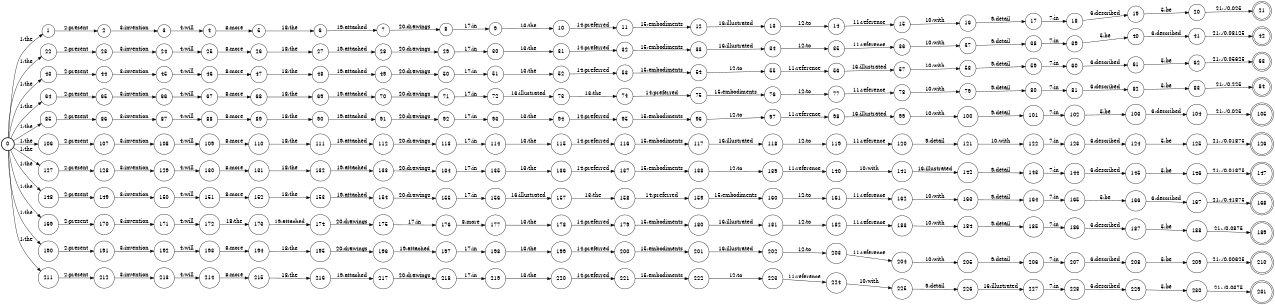 digraph FST {
rankdir = LR;
size = "8.5,11";
label = "";
center = 1;
orientation = Portrait;
ranksep = "0.4";
nodesep = "0.25";
0 [label = "0", shape = circle, style = bold, fontsize = 14]
	0 -> 1 [label = "1:the", fontsize = 14];
	0 -> 22 [label = "1:the", fontsize = 14];
	0 -> 43 [label = "1:the", fontsize = 14];
	0 -> 64 [label = "1:the", fontsize = 14];
	0 -> 85 [label = "1:the", fontsize = 14];
	0 -> 106 [label = "1:the", fontsize = 14];
	0 -> 127 [label = "1:the", fontsize = 14];
	0 -> 148 [label = "1:the", fontsize = 14];
	0 -> 169 [label = "1:the", fontsize = 14];
	0 -> 190 [label = "1:the", fontsize = 14];
	0 -> 211 [label = "1:the", fontsize = 14];
1 [label = "1", shape = circle, style = solid, fontsize = 14]
	1 -> 2 [label = "2:present", fontsize = 14];
2 [label = "2", shape = circle, style = solid, fontsize = 14]
	2 -> 3 [label = "3:invention", fontsize = 14];
3 [label = "3", shape = circle, style = solid, fontsize = 14]
	3 -> 4 [label = "4:will", fontsize = 14];
4 [label = "4", shape = circle, style = solid, fontsize = 14]
	4 -> 5 [label = "8:more", fontsize = 14];
5 [label = "5", shape = circle, style = solid, fontsize = 14]
	5 -> 6 [label = "18:the", fontsize = 14];
6 [label = "6", shape = circle, style = solid, fontsize = 14]
	6 -> 7 [label = "19:attached", fontsize = 14];
7 [label = "7", shape = circle, style = solid, fontsize = 14]
	7 -> 8 [label = "20:drawings", fontsize = 14];
8 [label = "8", shape = circle, style = solid, fontsize = 14]
	8 -> 9 [label = "17:in", fontsize = 14];
9 [label = "9", shape = circle, style = solid, fontsize = 14]
	9 -> 10 [label = "13:the", fontsize = 14];
10 [label = "10", shape = circle, style = solid, fontsize = 14]
	10 -> 11 [label = "14:preferred", fontsize = 14];
11 [label = "11", shape = circle, style = solid, fontsize = 14]
	11 -> 12 [label = "15:embodiments", fontsize = 14];
12 [label = "12", shape = circle, style = solid, fontsize = 14]
	12 -> 13 [label = "16:illustrated", fontsize = 14];
13 [label = "13", shape = circle, style = solid, fontsize = 14]
	13 -> 14 [label = "12:to", fontsize = 14];
14 [label = "14", shape = circle, style = solid, fontsize = 14]
	14 -> 15 [label = "11:reference", fontsize = 14];
15 [label = "15", shape = circle, style = solid, fontsize = 14]
	15 -> 16 [label = "10:with", fontsize = 14];
16 [label = "16", shape = circle, style = solid, fontsize = 14]
	16 -> 17 [label = "9:detail", fontsize = 14];
17 [label = "17", shape = circle, style = solid, fontsize = 14]
	17 -> 18 [label = "7:in", fontsize = 14];
18 [label = "18", shape = circle, style = solid, fontsize = 14]
	18 -> 19 [label = "6:described", fontsize = 14];
19 [label = "19", shape = circle, style = solid, fontsize = 14]
	19 -> 20 [label = "5:be", fontsize = 14];
20 [label = "20", shape = circle, style = solid, fontsize = 14]
	20 -> 21 [label = "21:./0.025", fontsize = 14];
21 [label = "21", shape = doublecircle, style = solid, fontsize = 14]
22 [label = "22", shape = circle, style = solid, fontsize = 14]
	22 -> 23 [label = "2:present", fontsize = 14];
23 [label = "23", shape = circle, style = solid, fontsize = 14]
	23 -> 24 [label = "3:invention", fontsize = 14];
24 [label = "24", shape = circle, style = solid, fontsize = 14]
	24 -> 25 [label = "4:will", fontsize = 14];
25 [label = "25", shape = circle, style = solid, fontsize = 14]
	25 -> 26 [label = "8:more", fontsize = 14];
26 [label = "26", shape = circle, style = solid, fontsize = 14]
	26 -> 27 [label = "18:the", fontsize = 14];
27 [label = "27", shape = circle, style = solid, fontsize = 14]
	27 -> 28 [label = "19:attached", fontsize = 14];
28 [label = "28", shape = circle, style = solid, fontsize = 14]
	28 -> 29 [label = "20:drawings", fontsize = 14];
29 [label = "29", shape = circle, style = solid, fontsize = 14]
	29 -> 30 [label = "17:in", fontsize = 14];
30 [label = "30", shape = circle, style = solid, fontsize = 14]
	30 -> 31 [label = "13:the", fontsize = 14];
31 [label = "31", shape = circle, style = solid, fontsize = 14]
	31 -> 32 [label = "14:preferred", fontsize = 14];
32 [label = "32", shape = circle, style = solid, fontsize = 14]
	32 -> 33 [label = "15:embodiments", fontsize = 14];
33 [label = "33", shape = circle, style = solid, fontsize = 14]
	33 -> 34 [label = "16:illustrated", fontsize = 14];
34 [label = "34", shape = circle, style = solid, fontsize = 14]
	34 -> 35 [label = "12:to", fontsize = 14];
35 [label = "35", shape = circle, style = solid, fontsize = 14]
	35 -> 36 [label = "11:reference", fontsize = 14];
36 [label = "36", shape = circle, style = solid, fontsize = 14]
	36 -> 37 [label = "10:with", fontsize = 14];
37 [label = "37", shape = circle, style = solid, fontsize = 14]
	37 -> 38 [label = "9:detail", fontsize = 14];
38 [label = "38", shape = circle, style = solid, fontsize = 14]
	38 -> 39 [label = "7:in", fontsize = 14];
39 [label = "39", shape = circle, style = solid, fontsize = 14]
	39 -> 40 [label = "5:be", fontsize = 14];
40 [label = "40", shape = circle, style = solid, fontsize = 14]
	40 -> 41 [label = "6:described", fontsize = 14];
41 [label = "41", shape = circle, style = solid, fontsize = 14]
	41 -> 42 [label = "21:./0.08125", fontsize = 14];
42 [label = "42", shape = doublecircle, style = solid, fontsize = 14]
43 [label = "43", shape = circle, style = solid, fontsize = 14]
	43 -> 44 [label = "2:present", fontsize = 14];
44 [label = "44", shape = circle, style = solid, fontsize = 14]
	44 -> 45 [label = "3:invention", fontsize = 14];
45 [label = "45", shape = circle, style = solid, fontsize = 14]
	45 -> 46 [label = "4:will", fontsize = 14];
46 [label = "46", shape = circle, style = solid, fontsize = 14]
	46 -> 47 [label = "8:more", fontsize = 14];
47 [label = "47", shape = circle, style = solid, fontsize = 14]
	47 -> 48 [label = "18:the", fontsize = 14];
48 [label = "48", shape = circle, style = solid, fontsize = 14]
	48 -> 49 [label = "19:attached", fontsize = 14];
49 [label = "49", shape = circle, style = solid, fontsize = 14]
	49 -> 50 [label = "20:drawings", fontsize = 14];
50 [label = "50", shape = circle, style = solid, fontsize = 14]
	50 -> 51 [label = "17:in", fontsize = 14];
51 [label = "51", shape = circle, style = solid, fontsize = 14]
	51 -> 52 [label = "13:the", fontsize = 14];
52 [label = "52", shape = circle, style = solid, fontsize = 14]
	52 -> 53 [label = "14:preferred", fontsize = 14];
53 [label = "53", shape = circle, style = solid, fontsize = 14]
	53 -> 54 [label = "15:embodiments", fontsize = 14];
54 [label = "54", shape = circle, style = solid, fontsize = 14]
	54 -> 55 [label = "12:to", fontsize = 14];
55 [label = "55", shape = circle, style = solid, fontsize = 14]
	55 -> 56 [label = "11:reference", fontsize = 14];
56 [label = "56", shape = circle, style = solid, fontsize = 14]
	56 -> 57 [label = "16:illustrated", fontsize = 14];
57 [label = "57", shape = circle, style = solid, fontsize = 14]
	57 -> 58 [label = "10:with", fontsize = 14];
58 [label = "58", shape = circle, style = solid, fontsize = 14]
	58 -> 59 [label = "9:detail", fontsize = 14];
59 [label = "59", shape = circle, style = solid, fontsize = 14]
	59 -> 60 [label = "7:in", fontsize = 14];
60 [label = "60", shape = circle, style = solid, fontsize = 14]
	60 -> 61 [label = "6:described", fontsize = 14];
61 [label = "61", shape = circle, style = solid, fontsize = 14]
	61 -> 62 [label = "5:be", fontsize = 14];
62 [label = "62", shape = circle, style = solid, fontsize = 14]
	62 -> 63 [label = "21:./0.05625", fontsize = 14];
63 [label = "63", shape = doublecircle, style = solid, fontsize = 14]
64 [label = "64", shape = circle, style = solid, fontsize = 14]
	64 -> 65 [label = "2:present", fontsize = 14];
65 [label = "65", shape = circle, style = solid, fontsize = 14]
	65 -> 66 [label = "3:invention", fontsize = 14];
66 [label = "66", shape = circle, style = solid, fontsize = 14]
	66 -> 67 [label = "4:will", fontsize = 14];
67 [label = "67", shape = circle, style = solid, fontsize = 14]
	67 -> 68 [label = "8:more", fontsize = 14];
68 [label = "68", shape = circle, style = solid, fontsize = 14]
	68 -> 69 [label = "18:the", fontsize = 14];
69 [label = "69", shape = circle, style = solid, fontsize = 14]
	69 -> 70 [label = "19:attached", fontsize = 14];
70 [label = "70", shape = circle, style = solid, fontsize = 14]
	70 -> 71 [label = "20:drawings", fontsize = 14];
71 [label = "71", shape = circle, style = solid, fontsize = 14]
	71 -> 72 [label = "17:in", fontsize = 14];
72 [label = "72", shape = circle, style = solid, fontsize = 14]
	72 -> 73 [label = "16:illustrated", fontsize = 14];
73 [label = "73", shape = circle, style = solid, fontsize = 14]
	73 -> 74 [label = "13:the", fontsize = 14];
74 [label = "74", shape = circle, style = solid, fontsize = 14]
	74 -> 75 [label = "14:preferred", fontsize = 14];
75 [label = "75", shape = circle, style = solid, fontsize = 14]
	75 -> 76 [label = "15:embodiments", fontsize = 14];
76 [label = "76", shape = circle, style = solid, fontsize = 14]
	76 -> 77 [label = "12:to", fontsize = 14];
77 [label = "77", shape = circle, style = solid, fontsize = 14]
	77 -> 78 [label = "11:reference", fontsize = 14];
78 [label = "78", shape = circle, style = solid, fontsize = 14]
	78 -> 79 [label = "10:with", fontsize = 14];
79 [label = "79", shape = circle, style = solid, fontsize = 14]
	79 -> 80 [label = "9:detail", fontsize = 14];
80 [label = "80", shape = circle, style = solid, fontsize = 14]
	80 -> 81 [label = "7:in", fontsize = 14];
81 [label = "81", shape = circle, style = solid, fontsize = 14]
	81 -> 82 [label = "6:described", fontsize = 14];
82 [label = "82", shape = circle, style = solid, fontsize = 14]
	82 -> 83 [label = "5:be", fontsize = 14];
83 [label = "83", shape = circle, style = solid, fontsize = 14]
	83 -> 84 [label = "21:./0.225", fontsize = 14];
84 [label = "84", shape = doublecircle, style = solid, fontsize = 14]
85 [label = "85", shape = circle, style = solid, fontsize = 14]
	85 -> 86 [label = "2:present", fontsize = 14];
86 [label = "86", shape = circle, style = solid, fontsize = 14]
	86 -> 87 [label = "3:invention", fontsize = 14];
87 [label = "87", shape = circle, style = solid, fontsize = 14]
	87 -> 88 [label = "4:will", fontsize = 14];
88 [label = "88", shape = circle, style = solid, fontsize = 14]
	88 -> 89 [label = "8:more", fontsize = 14];
89 [label = "89", shape = circle, style = solid, fontsize = 14]
	89 -> 90 [label = "18:the", fontsize = 14];
90 [label = "90", shape = circle, style = solid, fontsize = 14]
	90 -> 91 [label = "19:attached", fontsize = 14];
91 [label = "91", shape = circle, style = solid, fontsize = 14]
	91 -> 92 [label = "20:drawings", fontsize = 14];
92 [label = "92", shape = circle, style = solid, fontsize = 14]
	92 -> 93 [label = "17:in", fontsize = 14];
93 [label = "93", shape = circle, style = solid, fontsize = 14]
	93 -> 94 [label = "13:the", fontsize = 14];
94 [label = "94", shape = circle, style = solid, fontsize = 14]
	94 -> 95 [label = "14:preferred", fontsize = 14];
95 [label = "95", shape = circle, style = solid, fontsize = 14]
	95 -> 96 [label = "15:embodiments", fontsize = 14];
96 [label = "96", shape = circle, style = solid, fontsize = 14]
	96 -> 97 [label = "12:to", fontsize = 14];
97 [label = "97", shape = circle, style = solid, fontsize = 14]
	97 -> 98 [label = "11:reference", fontsize = 14];
98 [label = "98", shape = circle, style = solid, fontsize = 14]
	98 -> 99 [label = "16:illustrated", fontsize = 14];
99 [label = "99", shape = circle, style = solid, fontsize = 14]
	99 -> 100 [label = "10:with", fontsize = 14];
100 [label = "100", shape = circle, style = solid, fontsize = 14]
	100 -> 101 [label = "9:detail", fontsize = 14];
101 [label = "101", shape = circle, style = solid, fontsize = 14]
	101 -> 102 [label = "7:in", fontsize = 14];
102 [label = "102", shape = circle, style = solid, fontsize = 14]
	102 -> 103 [label = "5:be", fontsize = 14];
103 [label = "103", shape = circle, style = solid, fontsize = 14]
	103 -> 104 [label = "6:described", fontsize = 14];
104 [label = "104", shape = circle, style = solid, fontsize = 14]
	104 -> 105 [label = "21:./0.025", fontsize = 14];
105 [label = "105", shape = doublecircle, style = solid, fontsize = 14]
106 [label = "106", shape = circle, style = solid, fontsize = 14]
	106 -> 107 [label = "2:present", fontsize = 14];
107 [label = "107", shape = circle, style = solid, fontsize = 14]
	107 -> 108 [label = "3:invention", fontsize = 14];
108 [label = "108", shape = circle, style = solid, fontsize = 14]
	108 -> 109 [label = "4:will", fontsize = 14];
109 [label = "109", shape = circle, style = solid, fontsize = 14]
	109 -> 110 [label = "8:more", fontsize = 14];
110 [label = "110", shape = circle, style = solid, fontsize = 14]
	110 -> 111 [label = "18:the", fontsize = 14];
111 [label = "111", shape = circle, style = solid, fontsize = 14]
	111 -> 112 [label = "19:attached", fontsize = 14];
112 [label = "112", shape = circle, style = solid, fontsize = 14]
	112 -> 113 [label = "20:drawings", fontsize = 14];
113 [label = "113", shape = circle, style = solid, fontsize = 14]
	113 -> 114 [label = "17:in", fontsize = 14];
114 [label = "114", shape = circle, style = solid, fontsize = 14]
	114 -> 115 [label = "13:the", fontsize = 14];
115 [label = "115", shape = circle, style = solid, fontsize = 14]
	115 -> 116 [label = "14:preferred", fontsize = 14];
116 [label = "116", shape = circle, style = solid, fontsize = 14]
	116 -> 117 [label = "15:embodiments", fontsize = 14];
117 [label = "117", shape = circle, style = solid, fontsize = 14]
	117 -> 118 [label = "16:illustrated", fontsize = 14];
118 [label = "118", shape = circle, style = solid, fontsize = 14]
	118 -> 119 [label = "12:to", fontsize = 14];
119 [label = "119", shape = circle, style = solid, fontsize = 14]
	119 -> 120 [label = "11:reference", fontsize = 14];
120 [label = "120", shape = circle, style = solid, fontsize = 14]
	120 -> 121 [label = "9:detail", fontsize = 14];
121 [label = "121", shape = circle, style = solid, fontsize = 14]
	121 -> 122 [label = "10:with", fontsize = 14];
122 [label = "122", shape = circle, style = solid, fontsize = 14]
	122 -> 123 [label = "7:in", fontsize = 14];
123 [label = "123", shape = circle, style = solid, fontsize = 14]
	123 -> 124 [label = "6:described", fontsize = 14];
124 [label = "124", shape = circle, style = solid, fontsize = 14]
	124 -> 125 [label = "5:be", fontsize = 14];
125 [label = "125", shape = circle, style = solid, fontsize = 14]
	125 -> 126 [label = "21:./0.01875", fontsize = 14];
126 [label = "126", shape = doublecircle, style = solid, fontsize = 14]
127 [label = "127", shape = circle, style = solid, fontsize = 14]
	127 -> 128 [label = "2:present", fontsize = 14];
128 [label = "128", shape = circle, style = solid, fontsize = 14]
	128 -> 129 [label = "3:invention", fontsize = 14];
129 [label = "129", shape = circle, style = solid, fontsize = 14]
	129 -> 130 [label = "4:will", fontsize = 14];
130 [label = "130", shape = circle, style = solid, fontsize = 14]
	130 -> 131 [label = "8:more", fontsize = 14];
131 [label = "131", shape = circle, style = solid, fontsize = 14]
	131 -> 132 [label = "18:the", fontsize = 14];
132 [label = "132", shape = circle, style = solid, fontsize = 14]
	132 -> 133 [label = "19:attached", fontsize = 14];
133 [label = "133", shape = circle, style = solid, fontsize = 14]
	133 -> 134 [label = "20:drawings", fontsize = 14];
134 [label = "134", shape = circle, style = solid, fontsize = 14]
	134 -> 135 [label = "17:in", fontsize = 14];
135 [label = "135", shape = circle, style = solid, fontsize = 14]
	135 -> 136 [label = "13:the", fontsize = 14];
136 [label = "136", shape = circle, style = solid, fontsize = 14]
	136 -> 137 [label = "14:preferred", fontsize = 14];
137 [label = "137", shape = circle, style = solid, fontsize = 14]
	137 -> 138 [label = "15:embodiments", fontsize = 14];
138 [label = "138", shape = circle, style = solid, fontsize = 14]
	138 -> 139 [label = "12:to", fontsize = 14];
139 [label = "139", shape = circle, style = solid, fontsize = 14]
	139 -> 140 [label = "11:reference", fontsize = 14];
140 [label = "140", shape = circle, style = solid, fontsize = 14]
	140 -> 141 [label = "10:with", fontsize = 14];
141 [label = "141", shape = circle, style = solid, fontsize = 14]
	141 -> 142 [label = "16:illustrated", fontsize = 14];
142 [label = "142", shape = circle, style = solid, fontsize = 14]
	142 -> 143 [label = "9:detail", fontsize = 14];
143 [label = "143", shape = circle, style = solid, fontsize = 14]
	143 -> 144 [label = "7:in", fontsize = 14];
144 [label = "144", shape = circle, style = solid, fontsize = 14]
	144 -> 145 [label = "6:described", fontsize = 14];
145 [label = "145", shape = circle, style = solid, fontsize = 14]
	145 -> 146 [label = "5:be", fontsize = 14];
146 [label = "146", shape = circle, style = solid, fontsize = 14]
	146 -> 147 [label = "21:./0.01875", fontsize = 14];
147 [label = "147", shape = doublecircle, style = solid, fontsize = 14]
148 [label = "148", shape = circle, style = solid, fontsize = 14]
	148 -> 149 [label = "2:present", fontsize = 14];
149 [label = "149", shape = circle, style = solid, fontsize = 14]
	149 -> 150 [label = "3:invention", fontsize = 14];
150 [label = "150", shape = circle, style = solid, fontsize = 14]
	150 -> 151 [label = "4:will", fontsize = 14];
151 [label = "151", shape = circle, style = solid, fontsize = 14]
	151 -> 152 [label = "8:more", fontsize = 14];
152 [label = "152", shape = circle, style = solid, fontsize = 14]
	152 -> 153 [label = "18:the", fontsize = 14];
153 [label = "153", shape = circle, style = solid, fontsize = 14]
	153 -> 154 [label = "19:attached", fontsize = 14];
154 [label = "154", shape = circle, style = solid, fontsize = 14]
	154 -> 155 [label = "20:drawings", fontsize = 14];
155 [label = "155", shape = circle, style = solid, fontsize = 14]
	155 -> 156 [label = "17:in", fontsize = 14];
156 [label = "156", shape = circle, style = solid, fontsize = 14]
	156 -> 157 [label = "16:illustrated", fontsize = 14];
157 [label = "157", shape = circle, style = solid, fontsize = 14]
	157 -> 158 [label = "13:the", fontsize = 14];
158 [label = "158", shape = circle, style = solid, fontsize = 14]
	158 -> 159 [label = "14:preferred", fontsize = 14];
159 [label = "159", shape = circle, style = solid, fontsize = 14]
	159 -> 160 [label = "15:embodiments", fontsize = 14];
160 [label = "160", shape = circle, style = solid, fontsize = 14]
	160 -> 161 [label = "12:to", fontsize = 14];
161 [label = "161", shape = circle, style = solid, fontsize = 14]
	161 -> 162 [label = "11:reference", fontsize = 14];
162 [label = "162", shape = circle, style = solid, fontsize = 14]
	162 -> 163 [label = "10:with", fontsize = 14];
163 [label = "163", shape = circle, style = solid, fontsize = 14]
	163 -> 164 [label = "9:detail", fontsize = 14];
164 [label = "164", shape = circle, style = solid, fontsize = 14]
	164 -> 165 [label = "7:in", fontsize = 14];
165 [label = "165", shape = circle, style = solid, fontsize = 14]
	165 -> 166 [label = "5:be", fontsize = 14];
166 [label = "166", shape = circle, style = solid, fontsize = 14]
	166 -> 167 [label = "6:described", fontsize = 14];
167 [label = "167", shape = circle, style = solid, fontsize = 14]
	167 -> 168 [label = "21:./0.41875", fontsize = 14];
168 [label = "168", shape = doublecircle, style = solid, fontsize = 14]
169 [label = "169", shape = circle, style = solid, fontsize = 14]
	169 -> 170 [label = "2:present", fontsize = 14];
170 [label = "170", shape = circle, style = solid, fontsize = 14]
	170 -> 171 [label = "3:invention", fontsize = 14];
171 [label = "171", shape = circle, style = solid, fontsize = 14]
	171 -> 172 [label = "4:will", fontsize = 14];
172 [label = "172", shape = circle, style = solid, fontsize = 14]
	172 -> 173 [label = "18:the", fontsize = 14];
173 [label = "173", shape = circle, style = solid, fontsize = 14]
	173 -> 174 [label = "19:attached", fontsize = 14];
174 [label = "174", shape = circle, style = solid, fontsize = 14]
	174 -> 175 [label = "20:drawings", fontsize = 14];
175 [label = "175", shape = circle, style = solid, fontsize = 14]
	175 -> 176 [label = "17:in", fontsize = 14];
176 [label = "176", shape = circle, style = solid, fontsize = 14]
	176 -> 177 [label = "8:more", fontsize = 14];
177 [label = "177", shape = circle, style = solid, fontsize = 14]
	177 -> 178 [label = "13:the", fontsize = 14];
178 [label = "178", shape = circle, style = solid, fontsize = 14]
	178 -> 179 [label = "14:preferred", fontsize = 14];
179 [label = "179", shape = circle, style = solid, fontsize = 14]
	179 -> 180 [label = "15:embodiments", fontsize = 14];
180 [label = "180", shape = circle, style = solid, fontsize = 14]
	180 -> 181 [label = "16:illustrated", fontsize = 14];
181 [label = "181", shape = circle, style = solid, fontsize = 14]
	181 -> 182 [label = "12:to", fontsize = 14];
182 [label = "182", shape = circle, style = solid, fontsize = 14]
	182 -> 183 [label = "11:reference", fontsize = 14];
183 [label = "183", shape = circle, style = solid, fontsize = 14]
	183 -> 184 [label = "10:with", fontsize = 14];
184 [label = "184", shape = circle, style = solid, fontsize = 14]
	184 -> 185 [label = "9:detail", fontsize = 14];
185 [label = "185", shape = circle, style = solid, fontsize = 14]
	185 -> 186 [label = "7:in", fontsize = 14];
186 [label = "186", shape = circle, style = solid, fontsize = 14]
	186 -> 187 [label = "6:described", fontsize = 14];
187 [label = "187", shape = circle, style = solid, fontsize = 14]
	187 -> 188 [label = "5:be", fontsize = 14];
188 [label = "188", shape = circle, style = solid, fontsize = 14]
	188 -> 189 [label = "21:./0.0875", fontsize = 14];
189 [label = "189", shape = doublecircle, style = solid, fontsize = 14]
190 [label = "190", shape = circle, style = solid, fontsize = 14]
	190 -> 191 [label = "2:present", fontsize = 14];
191 [label = "191", shape = circle, style = solid, fontsize = 14]
	191 -> 192 [label = "3:invention", fontsize = 14];
192 [label = "192", shape = circle, style = solid, fontsize = 14]
	192 -> 193 [label = "4:will", fontsize = 14];
193 [label = "193", shape = circle, style = solid, fontsize = 14]
	193 -> 194 [label = "8:more", fontsize = 14];
194 [label = "194", shape = circle, style = solid, fontsize = 14]
	194 -> 195 [label = "18:the", fontsize = 14];
195 [label = "195", shape = circle, style = solid, fontsize = 14]
	195 -> 196 [label = "20:drawings", fontsize = 14];
196 [label = "196", shape = circle, style = solid, fontsize = 14]
	196 -> 197 [label = "19:attached", fontsize = 14];
197 [label = "197", shape = circle, style = solid, fontsize = 14]
	197 -> 198 [label = "17:in", fontsize = 14];
198 [label = "198", shape = circle, style = solid, fontsize = 14]
	198 -> 199 [label = "13:the", fontsize = 14];
199 [label = "199", shape = circle, style = solid, fontsize = 14]
	199 -> 200 [label = "14:preferred", fontsize = 14];
200 [label = "200", shape = circle, style = solid, fontsize = 14]
	200 -> 201 [label = "15:embodiments", fontsize = 14];
201 [label = "201", shape = circle, style = solid, fontsize = 14]
	201 -> 202 [label = "16:illustrated", fontsize = 14];
202 [label = "202", shape = circle, style = solid, fontsize = 14]
	202 -> 203 [label = "12:to", fontsize = 14];
203 [label = "203", shape = circle, style = solid, fontsize = 14]
	203 -> 204 [label = "11:reference", fontsize = 14];
204 [label = "204", shape = circle, style = solid, fontsize = 14]
	204 -> 205 [label = "10:with", fontsize = 14];
205 [label = "205", shape = circle, style = solid, fontsize = 14]
	205 -> 206 [label = "9:detail", fontsize = 14];
206 [label = "206", shape = circle, style = solid, fontsize = 14]
	206 -> 207 [label = "7:in", fontsize = 14];
207 [label = "207", shape = circle, style = solid, fontsize = 14]
	207 -> 208 [label = "6:described", fontsize = 14];
208 [label = "208", shape = circle, style = solid, fontsize = 14]
	208 -> 209 [label = "5:be", fontsize = 14];
209 [label = "209", shape = circle, style = solid, fontsize = 14]
	209 -> 210 [label = "21:./0.00625", fontsize = 14];
210 [label = "210", shape = doublecircle, style = solid, fontsize = 14]
211 [label = "211", shape = circle, style = solid, fontsize = 14]
	211 -> 212 [label = "2:present", fontsize = 14];
212 [label = "212", shape = circle, style = solid, fontsize = 14]
	212 -> 213 [label = "3:invention", fontsize = 14];
213 [label = "213", shape = circle, style = solid, fontsize = 14]
	213 -> 214 [label = "4:will", fontsize = 14];
214 [label = "214", shape = circle, style = solid, fontsize = 14]
	214 -> 215 [label = "8:more", fontsize = 14];
215 [label = "215", shape = circle, style = solid, fontsize = 14]
	215 -> 216 [label = "18:the", fontsize = 14];
216 [label = "216", shape = circle, style = solid, fontsize = 14]
	216 -> 217 [label = "19:attached", fontsize = 14];
217 [label = "217", shape = circle, style = solid, fontsize = 14]
	217 -> 218 [label = "20:drawings", fontsize = 14];
218 [label = "218", shape = circle, style = solid, fontsize = 14]
	218 -> 219 [label = "17:in", fontsize = 14];
219 [label = "219", shape = circle, style = solid, fontsize = 14]
	219 -> 220 [label = "13:the", fontsize = 14];
220 [label = "220", shape = circle, style = solid, fontsize = 14]
	220 -> 221 [label = "14:preferred", fontsize = 14];
221 [label = "221", shape = circle, style = solid, fontsize = 14]
	221 -> 222 [label = "15:embodiments", fontsize = 14];
222 [label = "222", shape = circle, style = solid, fontsize = 14]
	222 -> 223 [label = "12:to", fontsize = 14];
223 [label = "223", shape = circle, style = solid, fontsize = 14]
	223 -> 224 [label = "11:reference", fontsize = 14];
224 [label = "224", shape = circle, style = solid, fontsize = 14]
	224 -> 225 [label = "10:with", fontsize = 14];
225 [label = "225", shape = circle, style = solid, fontsize = 14]
	225 -> 226 [label = "9:detail", fontsize = 14];
226 [label = "226", shape = circle, style = solid, fontsize = 14]
	226 -> 227 [label = "16:illustrated", fontsize = 14];
227 [label = "227", shape = circle, style = solid, fontsize = 14]
	227 -> 228 [label = "7:in", fontsize = 14];
228 [label = "228", shape = circle, style = solid, fontsize = 14]
	228 -> 229 [label = "6:described", fontsize = 14];
229 [label = "229", shape = circle, style = solid, fontsize = 14]
	229 -> 230 [label = "5:be", fontsize = 14];
230 [label = "230", shape = circle, style = solid, fontsize = 14]
	230 -> 231 [label = "21:./0.0375", fontsize = 14];
231 [label = "231", shape = doublecircle, style = solid, fontsize = 14]
}
